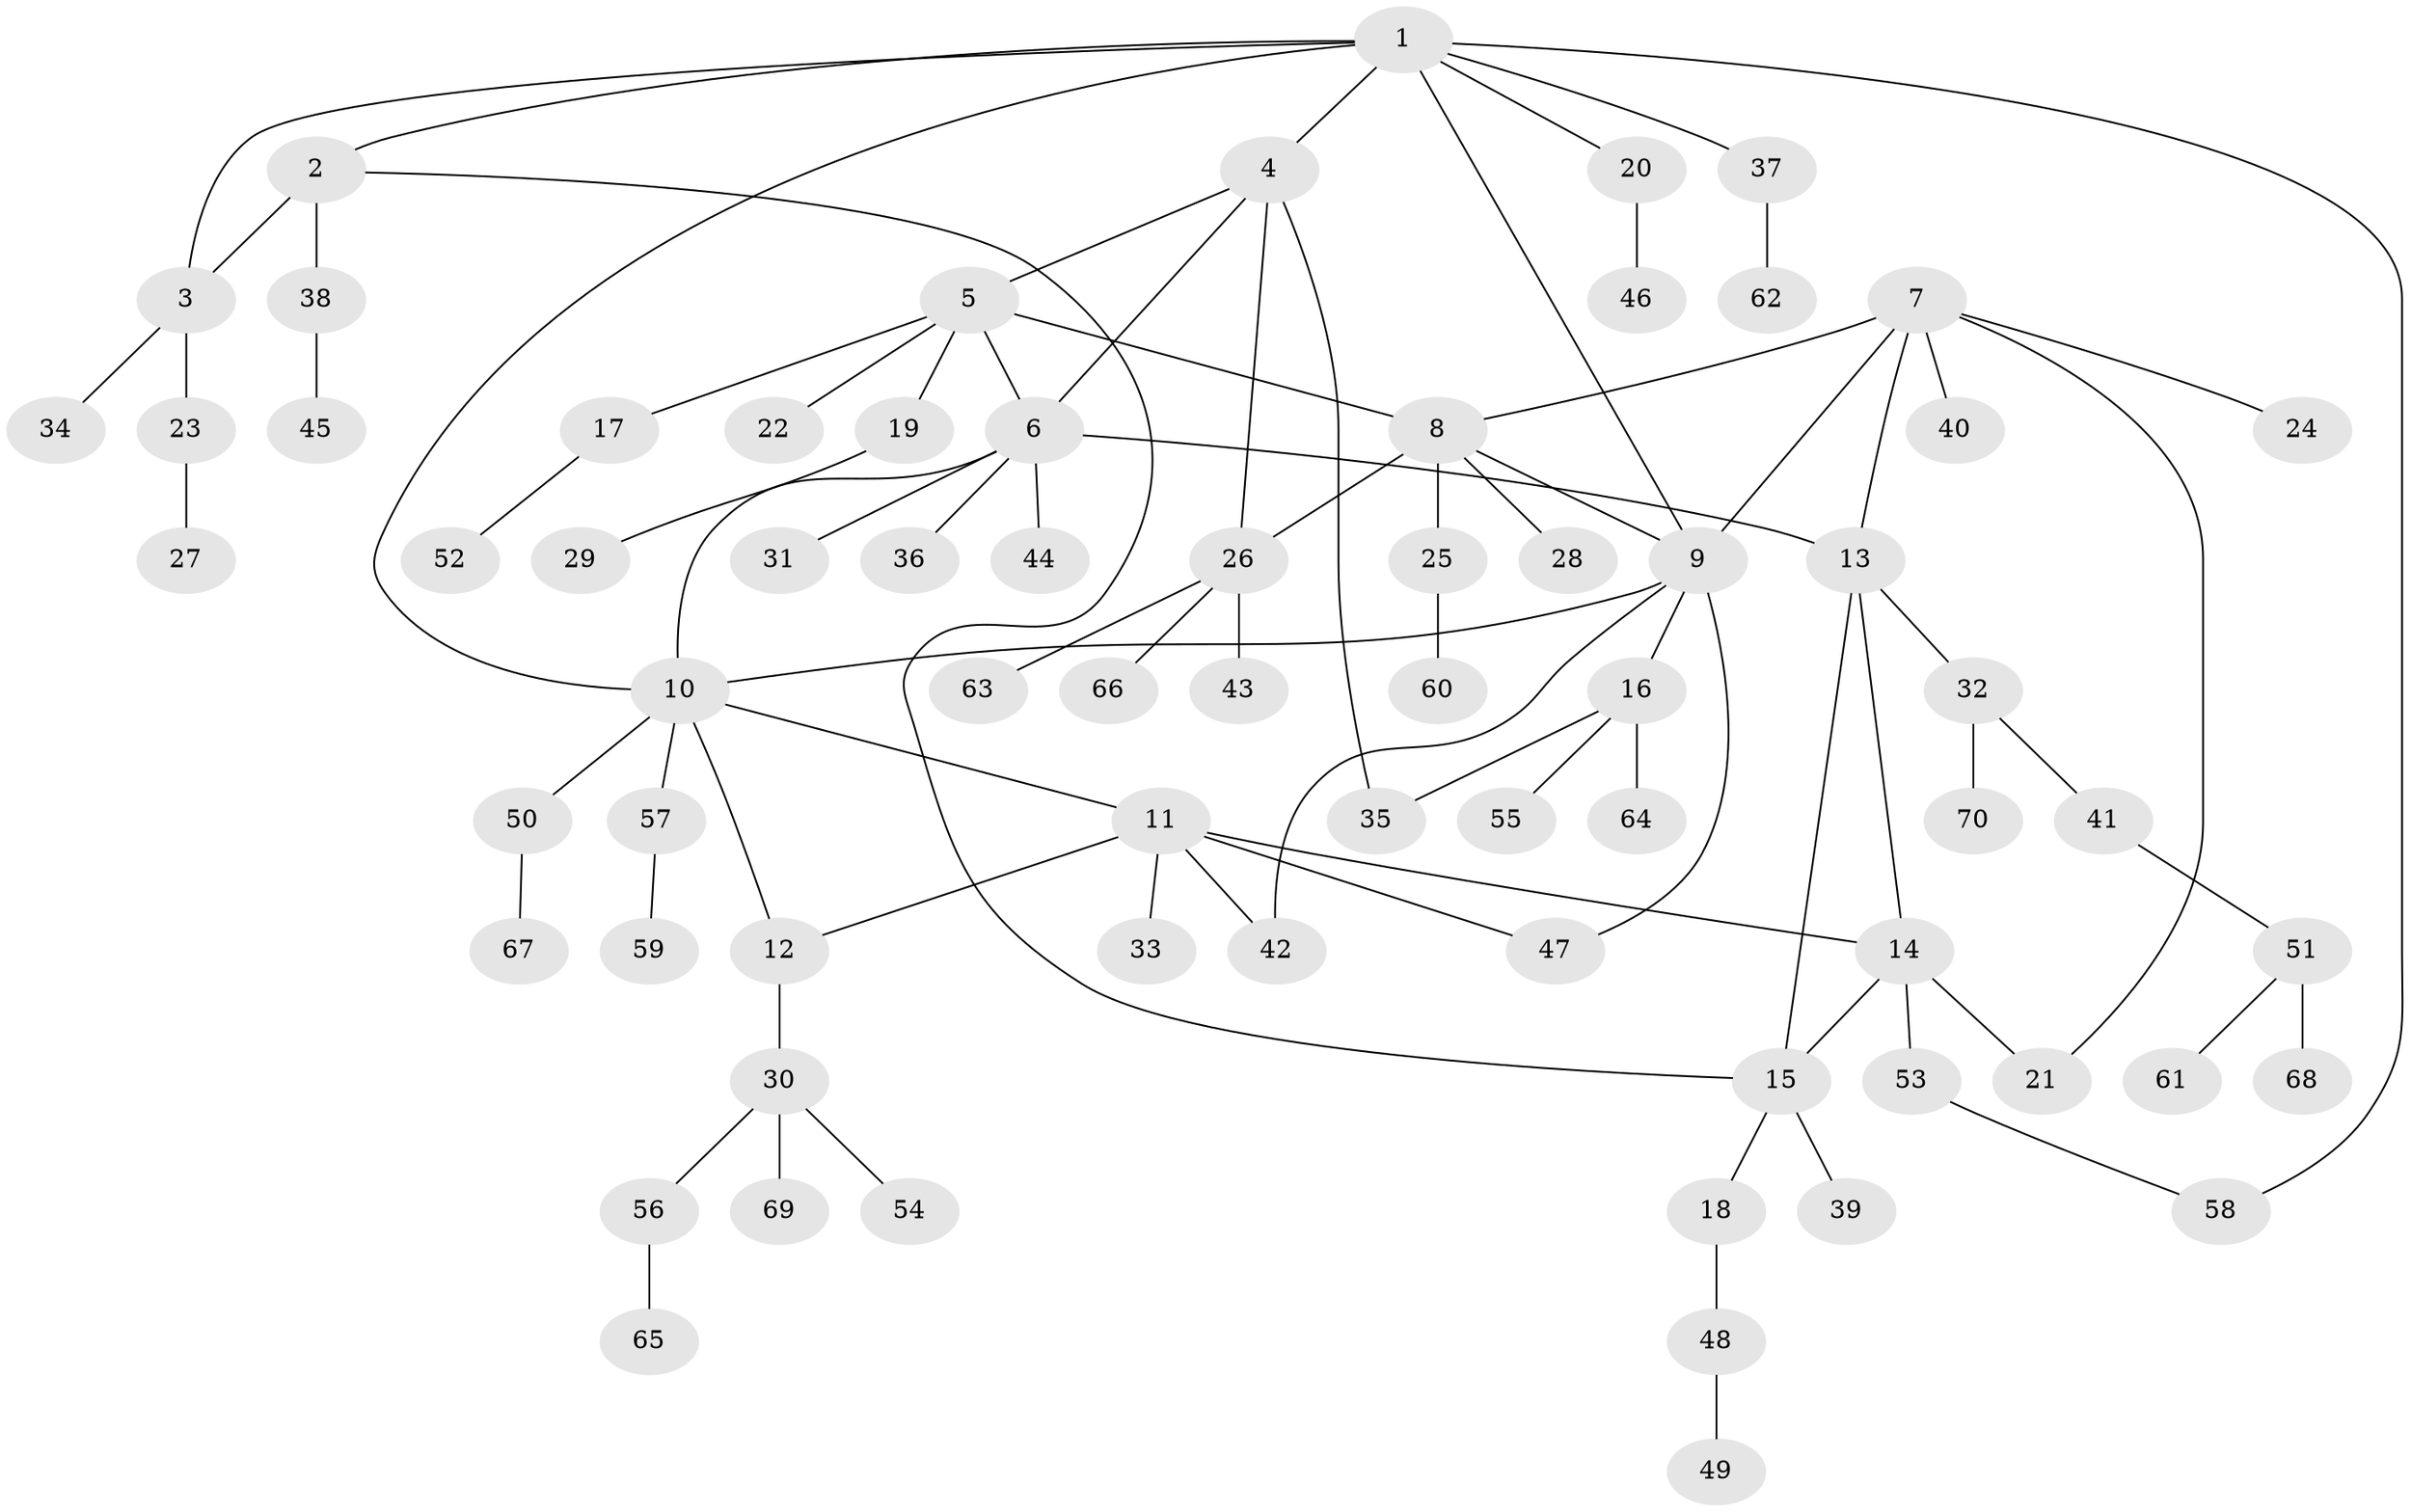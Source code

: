 // Generated by graph-tools (version 1.1) at 2025/54/03/09/25 04:54:18]
// undirected, 70 vertices, 86 edges
graph export_dot {
graph [start="1"]
  node [color=gray90,style=filled];
  1;
  2;
  3;
  4;
  5;
  6;
  7;
  8;
  9;
  10;
  11;
  12;
  13;
  14;
  15;
  16;
  17;
  18;
  19;
  20;
  21;
  22;
  23;
  24;
  25;
  26;
  27;
  28;
  29;
  30;
  31;
  32;
  33;
  34;
  35;
  36;
  37;
  38;
  39;
  40;
  41;
  42;
  43;
  44;
  45;
  46;
  47;
  48;
  49;
  50;
  51;
  52;
  53;
  54;
  55;
  56;
  57;
  58;
  59;
  60;
  61;
  62;
  63;
  64;
  65;
  66;
  67;
  68;
  69;
  70;
  1 -- 2;
  1 -- 3;
  1 -- 4;
  1 -- 9;
  1 -- 10;
  1 -- 20;
  1 -- 37;
  1 -- 58;
  2 -- 3;
  2 -- 15;
  2 -- 38;
  3 -- 23;
  3 -- 34;
  4 -- 5;
  4 -- 6;
  4 -- 26;
  4 -- 35;
  5 -- 6;
  5 -- 8;
  5 -- 17;
  5 -- 19;
  5 -- 22;
  6 -- 10;
  6 -- 13;
  6 -- 31;
  6 -- 36;
  6 -- 44;
  7 -- 8;
  7 -- 9;
  7 -- 13;
  7 -- 21;
  7 -- 24;
  7 -- 40;
  8 -- 9;
  8 -- 25;
  8 -- 26;
  8 -- 28;
  9 -- 10;
  9 -- 16;
  9 -- 42;
  9 -- 47;
  10 -- 11;
  10 -- 12;
  10 -- 50;
  10 -- 57;
  11 -- 12;
  11 -- 14;
  11 -- 33;
  11 -- 42;
  11 -- 47;
  12 -- 30;
  13 -- 14;
  13 -- 15;
  13 -- 32;
  14 -- 15;
  14 -- 21;
  14 -- 53;
  15 -- 18;
  15 -- 39;
  16 -- 35;
  16 -- 55;
  16 -- 64;
  17 -- 52;
  18 -- 48;
  19 -- 29;
  20 -- 46;
  23 -- 27;
  25 -- 60;
  26 -- 43;
  26 -- 63;
  26 -- 66;
  30 -- 54;
  30 -- 56;
  30 -- 69;
  32 -- 41;
  32 -- 70;
  37 -- 62;
  38 -- 45;
  41 -- 51;
  48 -- 49;
  50 -- 67;
  51 -- 61;
  51 -- 68;
  53 -- 58;
  56 -- 65;
  57 -- 59;
}

